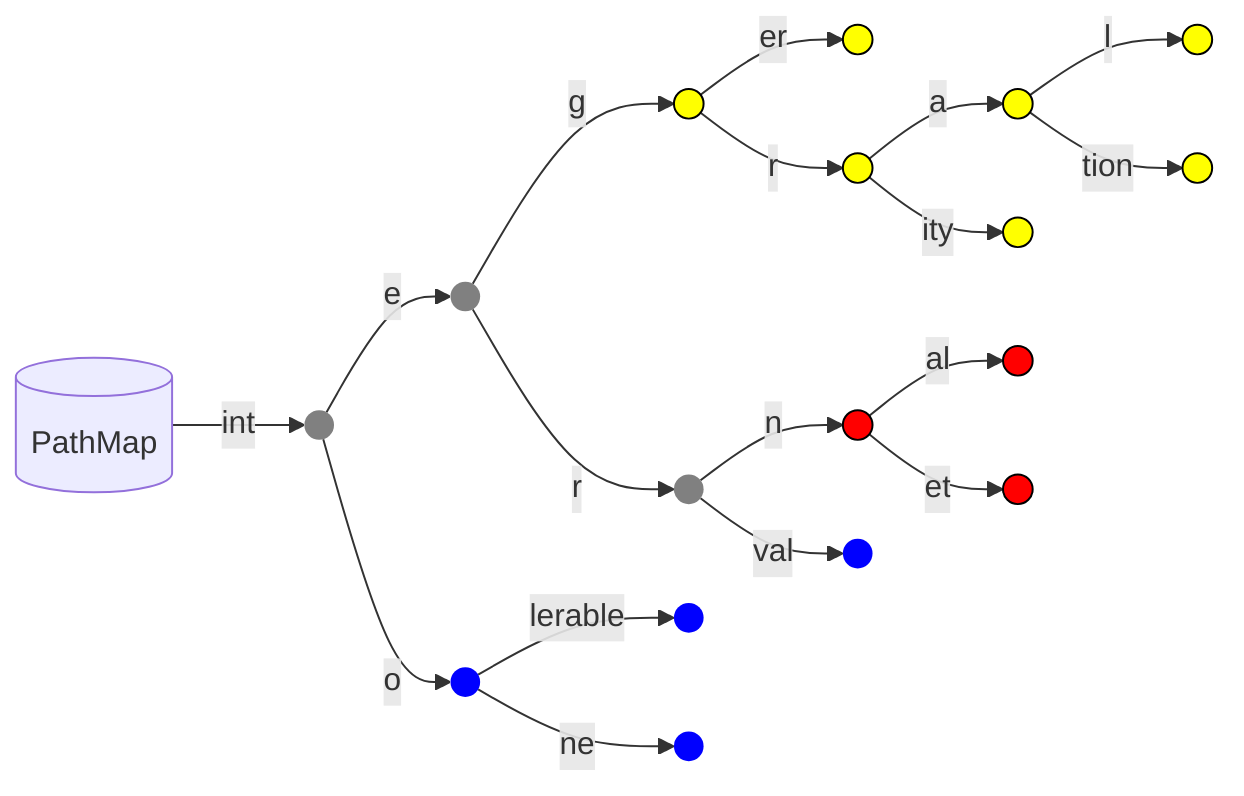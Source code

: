 flowchart LR
g1153027057754177728@{ shape: cylinder, label: "PathMap"}
g1153027057754177728 --""int""--> g576566305450754560
g576566305450754560@{ shape: circle, label: "."}
style g576566305450754560 fill:grey,stroke:none,color:transparent,font-size:0px
g576566305450754560 --""e""--> g576566305450754496
g576566305450754496@{ shape: circle, label: "."}
style g576566305450754496 fill:grey,stroke:none,color:transparent,font-size:0px
g576566305450754496 --""g""--> g1153027057754178176
g1153027057754178176@{ shape: circle, label: "."}
style g1153027057754178176 fill:yellow,stroke:black,color:transparent,font-size:0px
g1153027057754178176 --""er""--> v1055531473312481153027057754178176
v1055531473312481153027057754178176@{ shape: circle, label: "."}
style v1055531473312481153027057754178176 fill:yellow,stroke:black,color:transparent,font-size:0px
g1153027057754178176 --""r""--> g1153027057754178240
g1153027057754178240@{ shape: circle, label: "."}
style g1153027057754178240 fill:yellow,stroke:black,color:transparent,font-size:0px
g1153027057754178240 --""a""--> g1153027057754177792
g1153027057754177792@{ shape: circle, label: "."}
style g1153027057754177792 fill:yellow,stroke:black,color:transparent,font-size:0px
g1153027057754177792 --""l""--> v1055531473308641153027057754177792
v1055531473308641153027057754177792@{ shape: circle, label: "."}
style v1055531473308641153027057754177792 fill:yellow,stroke:black,color:transparent,font-size:0px
g1153027057754177792 --""tion""--> v1055531473308721153027057754177792
v1055531473308721153027057754177792@{ shape: circle, label: "."}
style v1055531473308721153027057754177792 fill:yellow,stroke:black,color:transparent,font-size:0px
g1153027057754178240 --""ity""--> v1055531473313201153027057754178240
v1055531473313201153027057754178240@{ shape: circle, label: "."}
style v1055531473313201153027057754178240 fill:yellow,stroke:black,color:transparent,font-size:0px
g576566305450754496 --""r""--> g1153027057754177920
g1153027057754177920@{ shape: circle, label: "."}
style g1153027057754177920 fill:grey,stroke:none,color:transparent,font-size:0px
g1153027057754177920 --""n""--> g1153027057754177856
g1153027057754177856@{ shape: circle, label: "."}
style g1153027057754177856 fill:red,stroke:black,color:transparent,font-size:0px
g1153027057754177856 --""al""--> v1055531473309281153027057754177856
v1055531473309281153027057754177856@{ shape: circle, label: "."}
style v1055531473309281153027057754177856 fill:red,stroke:black,color:transparent,font-size:0px
g1153027057754177856 --""et""--> v1055531473309361153027057754177856
v1055531473309361153027057754177856@{ shape: circle, label: "."}
style v1055531473309361153027057754177856 fill:red,stroke:black,color:transparent,font-size:0px
g1153027057754177920 --""val""--> v1055531473310001153027057754177920
v1055531473310001153027057754177920@{ shape: circle, label: "."}
style v1055531473310001153027057754177920 fill:blue,stroke:none,color:transparent,font-size:0px
g576566305450754560 --""o""--> g1153027057754178112
g1153027057754178112@{ shape: circle, label: "."}
style g1153027057754178112 fill:blue,stroke:none,color:transparent,font-size:0px
g1153027057754178112 --""lerable""--> v1055531232133371153027057754178112
v1055531232133371153027057754178112@{ shape: circle, label: "."}
style v1055531232133371153027057754178112 fill:blue,stroke:none,color:transparent,font-size:0px
g1153027057754178112 --""ne""--> v1055531473311841153027057754178112
v1055531473311841153027057754178112@{ shape: circle, label: "."}
style v1055531473311841153027057754178112 fill:blue,stroke:none,color:transparent,font-size:0px